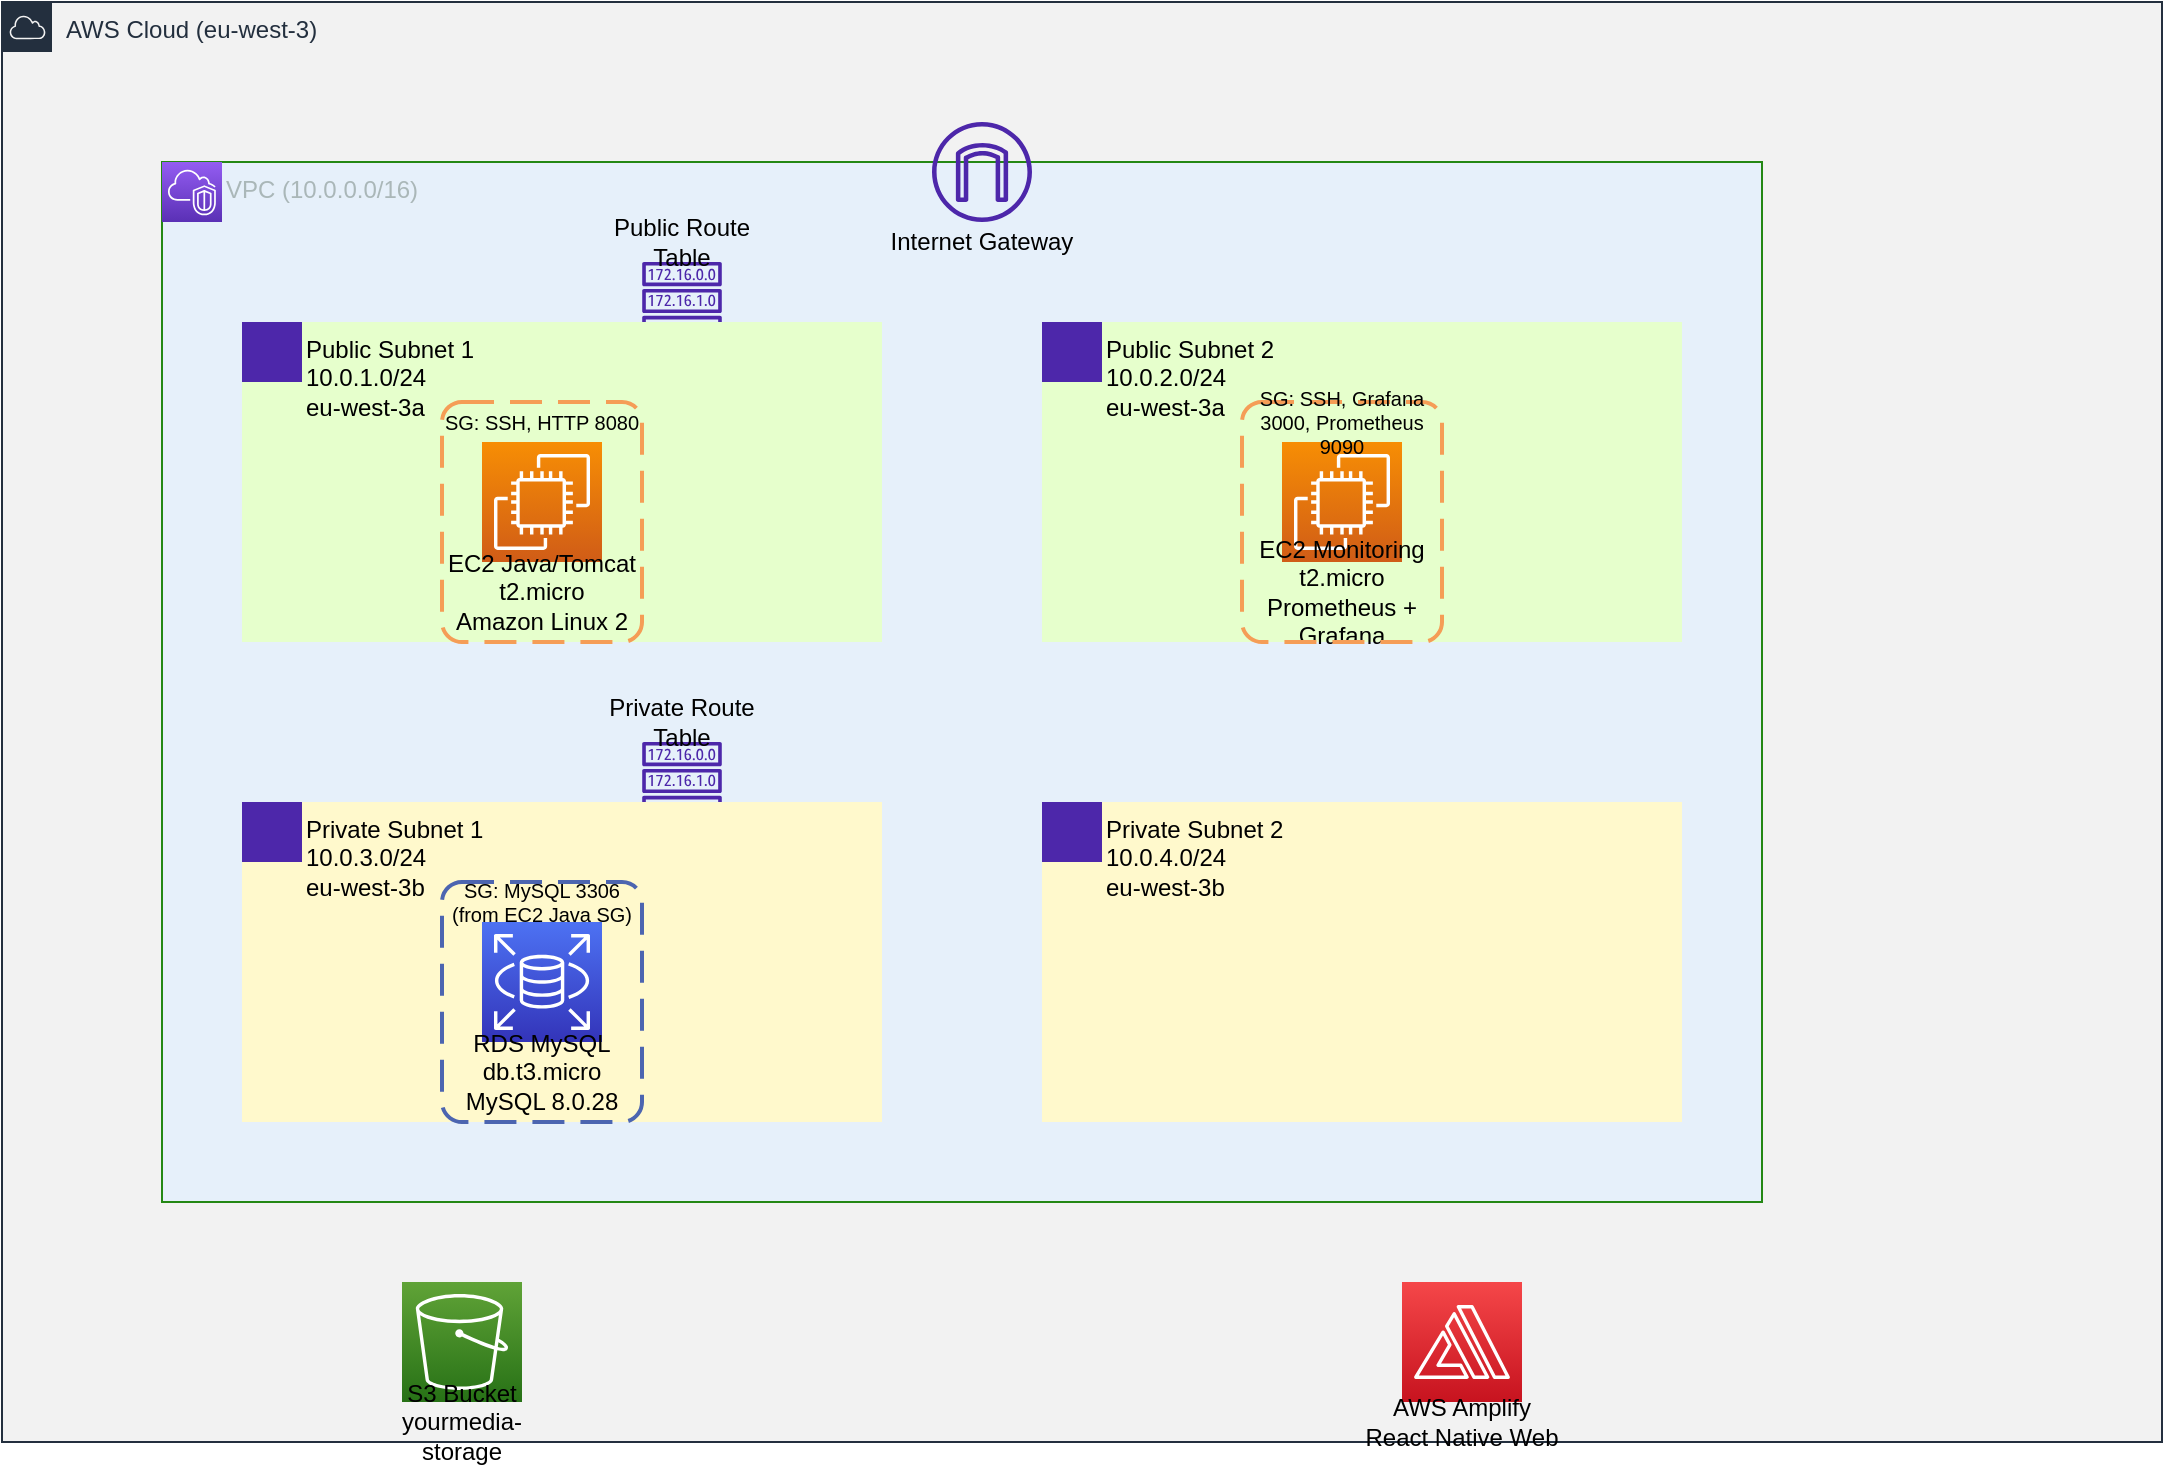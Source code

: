 <mxfile version="21.3.7">
  <diagram id="yourmedia-aws-architecture" name="YourMedia AWS Architecture">
    <mxGraphModel dx="1422" dy="798" grid="1" gridSize="10" guides="1" tooltips="1" connect="1" arrows="1" fold="1" page="1" pageScale="1" pageWidth="1169" pageHeight="827" math="0" shadow="0">
      <root>
        <mxCell id="0" />
        <mxCell id="1" parent="0" />
        <!-- AWS Cloud -->
        <mxCell id="aws-cloud" value="AWS Cloud (eu-west-3)" style="points=[[0,0],[0.25,0],[0.5,0],[0.75,0],[1,0],[1,0.25],[1,0.5],[1,0.75],[1,1],[0.75,1],[0.5,1],[0.25,1],[0,1],[0,0.75],[0,0.5],[0,0.25]];outlineConnect=0;gradientColor=none;html=1;whiteSpace=wrap;fontSize=12;fontStyle=0;container=1;pointerEvents=0;collapsible=0;recursiveResize=0;shape=mxgraph.aws4.group;grIcon=mxgraph.aws4.group_aws_cloud;strokeColor=#232F3E;fillColor=#F2F2F2;verticalAlign=top;align=left;spacingLeft=30;fontColor=#232F3E;dashed=0;" vertex="1" parent="1">
          <mxGeometry x="40" y="40" width="1080" height="720" as="geometry" />
        </mxCell>
        <!-- VPC -->
        <mxCell id="vpc" value="VPC (10.0.0.0/16)" style="points=[[0,0],[0.25,0],[0.5,0],[0.75,0],[1,0],[1,0.25],[1,0.5],[1,0.75],[1,1],[0.75,1],[0.5,1],[0.25,1],[0,1],[0,0.75],[0,0.5],[0,0.25]];outlineConnect=0;gradientColor=none;html=1;whiteSpace=wrap;fontSize=12;fontStyle=0;container=1;pointerEvents=0;collapsible=0;recursiveResize=0;shape=mxgraph.aws4.group;grIcon=mxgraph.aws4.group_vpc;strokeColor=#248814;fillColor=#E6F0FA;verticalAlign=top;align=left;spacingLeft=30;fontColor=#AAB7B8;dashed=0;" vertex="1" parent="aws-cloud">
          <mxGeometry x="80" y="80" width="800" height="520" as="geometry" />
        </mxCell>
        <!-- VPC Icon -->
        <mxCell id="vpc-icon" value="" style="sketch=0;points=[[0,0,0],[0.25,0,0],[0.5,0,0],[0.75,0,0],[1,0,0],[0,1,0],[0.25,1,0],[0.5,1,0],[0.75,1,0],[1,1,0],[0,0.25,0],[0,0.5,0],[0,0.75,0],[1,0.25,0],[1,0.5,0],[1,0.75,0]];outlineConnect=0;fontColor=#232F3E;gradientColor=#945DF2;gradientDirection=north;fillColor=#5A30B5;strokeColor=#ffffff;dashed=0;verticalLabelPosition=bottom;verticalAlign=top;align=center;html=1;fontSize=12;fontStyle=0;aspect=fixed;shape=mxgraph.aws4.resourceIcon;resIcon=mxgraph.aws4.vpc;" vertex="1" parent="vpc">
          <mxGeometry width="30" height="30" as="geometry" />
        </mxCell>
        
        <!-- Internet Gateway -->
        <mxCell id="internet-gateway" value="" style="sketch=0;outlineConnect=0;fontColor=#232F3E;gradientColor=none;fillColor=#4D27AA;strokeColor=none;dashed=0;verticalLabelPosition=bottom;verticalAlign=top;align=center;html=1;fontSize=12;fontStyle=0;aspect=fixed;pointerEvents=1;shape=mxgraph.aws4.internet_gateway;" vertex="1" parent="vpc">
          <mxGeometry x="385" y="-20" width="50" height="50" as="geometry" />
        </mxCell>
        
        <!-- Internet Gateway Label -->
        <mxCell id="internet-gateway-label" value="Internet Gateway" style="text;html=1;strokeColor=none;fillColor=none;align=center;verticalAlign=middle;whiteSpace=wrap;rounded=0;" vertex="1" parent="vpc">
          <mxGeometry x="360" y="30" width="100" height="20" as="geometry" />
        </mxCell>
        
        <!-- Public Route Table -->
        <mxCell id="public-route-table" value="" style="sketch=0;outlineConnect=0;fontColor=#232F3E;gradientColor=none;fillColor=#4D27AA;strokeColor=none;dashed=0;verticalLabelPosition=bottom;verticalAlign=top;align=center;html=1;fontSize=12;fontStyle=0;aspect=fixed;pointerEvents=1;shape=mxgraph.aws4.route_table;" vertex="1" parent="vpc">
          <mxGeometry x="240" y="50" width="40" height="39" as="geometry" />
        </mxCell>
        
        <!-- Public Route Table Label -->
        <mxCell id="public-route-table-label" value="Public Route Table" style="text;html=1;strokeColor=none;fillColor=none;align=center;verticalAlign=middle;whiteSpace=wrap;rounded=0;" vertex="1" parent="vpc">
          <mxGeometry x="210" y="30" width="100" height="20" as="geometry" />
        </mxCell>
        
        <!-- Private Route Table -->
        <mxCell id="private-route-table" value="" style="sketch=0;outlineConnect=0;fontColor=#232F3E;gradientColor=none;fillColor=#4D27AA;strokeColor=none;dashed=0;verticalLabelPosition=bottom;verticalAlign=top;align=center;html=1;fontSize=12;fontStyle=0;aspect=fixed;pointerEvents=1;shape=mxgraph.aws4.route_table;" vertex="1" parent="vpc">
          <mxGeometry x="240" y="290" width="40" height="39" as="geometry" />
        </mxCell>
        
        <!-- Private Route Table Label -->
        <mxCell id="private-route-table-label" value="Private Route Table" style="text;html=1;strokeColor=none;fillColor=none;align=center;verticalAlign=middle;whiteSpace=wrap;rounded=0;" vertex="1" parent="vpc">
          <mxGeometry x="210" y="270" width="100" height="20" as="geometry" />
        </mxCell>
        
        <!-- Public Subnet 1 -->
        <mxCell id="public-subnet-1" value="Public Subnet 1&#xa;10.0.1.0/24&#xa;eu-west-3a" style="points=[[0,0],[0.25,0],[0.5,0],[0.75,0],[1,0],[1,0.25],[1,0.5],[1,0.75],[1,1],[0.75,1],[0.5,1],[0.25,1],[0,1],[0,0.75],[0,0.5],[0,0.25]];outlineConnect=0;gradientColor=none;html=1;whiteSpace=wrap;fontSize=12;fontStyle=0;container=1;pointerEvents=0;collapsible=0;recursiveResize=0;shape=mxgraph.aws4.group;grIcon=mxgraph.aws4.group_security_group;grStroke=0;strokeColor=#248814;fillColor=#E6FFCC;verticalAlign=top;align=left;spacingLeft=30;fontColor=#000000;dashed=0;" vertex="1" parent="vpc">
          <mxGeometry x="40" y="80" width="320" height="160" as="geometry" />
        </mxCell>
        <!-- Subnet Icon -->
        <mxCell id="public-subnet-1-icon" value="" style="sketch=0;outlineConnect=0;fontColor=#232F3E;gradientColor=none;fillColor=#4D27AA;strokeColor=none;dashed=0;verticalLabelPosition=bottom;verticalAlign=top;align=center;html=1;fontSize=12;fontStyle=0;aspect=fixed;pointerEvents=1;shape=mxgraph.aws4.subnet;" vertex="1" parent="public-subnet-1">
          <mxGeometry width="30" height="30" as="geometry" />
        </mxCell>
        
        <!-- EC2 Java/Tomcat -->
        <mxCell id="ec2-java" value="" style="sketch=0;points=[[0,0,0],[0.25,0,0],[0.5,0,0],[0.75,0,0],[1,0,0],[0,1,0],[0.25,1,0],[0.5,1,0],[0.75,1,0],[1,1,0],[0,0.25,0],[0,0.5,0],[0,0.75,0],[1,0.25,0],[1,0.5,0],[1,0.75,0]];outlineConnect=0;fontColor=#232F3E;gradientColor=#F78E04;gradientDirection=north;fillColor=#D05C17;strokeColor=#ffffff;dashed=0;verticalLabelPosition=bottom;verticalAlign=top;align=center;html=1;fontSize=12;fontStyle=0;aspect=fixed;shape=mxgraph.aws4.resourceIcon;resIcon=mxgraph.aws4.ec2;" vertex="1" parent="public-subnet-1">
          <mxGeometry x="120" y="60" width="60" height="60" as="geometry" />
        </mxCell>
        
        <!-- EC2 Java/Tomcat Label -->
        <mxCell id="ec2-java-label" value="EC2 Java/Tomcat&#xa;t2.micro&#xa;Amazon Linux 2" style="text;html=1;strokeColor=none;fillColor=none;align=center;verticalAlign=middle;whiteSpace=wrap;rounded=0;" vertex="1" parent="public-subnet-1">
          <mxGeometry x="100" y="120" width="100" height="30" as="geometry" />
        </mxCell>
        
        <!-- EC2 Java Security Group -->
        <mxCell id="ec2-java-sg" value="" style="rounded=1;arcSize=10;dashed=1;strokeColor=#F59D56;fillColor=none;gradientColor=none;dashPattern=8 4;strokeWidth=2;" vertex="1" parent="public-subnet-1">
          <mxGeometry x="100" y="40" width="100" height="120" as="geometry" />
        </mxCell>
        
        <!-- EC2 Java Security Group Label -->
        <mxCell id="ec2-java-sg-label" value="SG: SSH, HTTP 8080" style="text;html=1;strokeColor=none;fillColor=none;align=center;verticalAlign=middle;whiteSpace=wrap;rounded=0;fontSize=10;" vertex="1" parent="public-subnet-1">
          <mxGeometry x="100" y="40" width="100" height="20" as="geometry" />
        </mxCell>
        
        <!-- Public Subnet 2 -->
        <mxCell id="public-subnet-2" value="Public Subnet 2&#xa;10.0.2.0/24&#xa;eu-west-3a" style="points=[[0,0],[0.25,0],[0.5,0],[0.75,0],[1,0],[1,0.25],[1,0.5],[1,0.75],[1,1],[0.75,1],[0.5,1],[0.25,1],[0,1],[0,0.75],[0,0.5],[0,0.25]];outlineConnect=0;gradientColor=none;html=1;whiteSpace=wrap;fontSize=12;fontStyle=0;container=1;pointerEvents=0;collapsible=0;recursiveResize=0;shape=mxgraph.aws4.group;grIcon=mxgraph.aws4.group_security_group;grStroke=0;strokeColor=#248814;fillColor=#E6FFCC;verticalAlign=top;align=left;spacingLeft=30;fontColor=#000000;dashed=0;" vertex="1" parent="vpc">
          <mxGeometry x="440" y="80" width="320" height="160" as="geometry" />
        </mxCell>
        <!-- Subnet Icon -->
        <mxCell id="public-subnet-2-icon" value="" style="sketch=0;outlineConnect=0;fontColor=#232F3E;gradientColor=none;fillColor=#4D27AA;strokeColor=none;dashed=0;verticalLabelPosition=bottom;verticalAlign=top;align=center;html=1;fontSize=12;fontStyle=0;aspect=fixed;pointerEvents=1;shape=mxgraph.aws4.subnet;" vertex="1" parent="public-subnet-2">
          <mxGeometry width="30" height="30" as="geometry" />
        </mxCell>
        
        <!-- EC2 Monitoring -->
        <mxCell id="ec2-monitoring" value="" style="sketch=0;points=[[0,0,0],[0.25,0,0],[0.5,0,0],[0.75,0,0],[1,0,0],[0,1,0],[0.25,1,0],[0.5,1,0],[0.75,1,0],[1,1,0],[0,0.25,0],[0,0.5,0],[0,0.75,0],[1,0.25,0],[1,0.5,0],[1,0.75,0]];outlineConnect=0;fontColor=#232F3E;gradientColor=#F78E04;gradientDirection=north;fillColor=#D05C17;strokeColor=#ffffff;dashed=0;verticalLabelPosition=bottom;verticalAlign=top;align=center;html=1;fontSize=12;fontStyle=0;aspect=fixed;shape=mxgraph.aws4.resourceIcon;resIcon=mxgraph.aws4.ec2;" vertex="1" parent="public-subnet-2">
          <mxGeometry x="120" y="60" width="60" height="60" as="geometry" />
        </mxCell>
        
        <!-- EC2 Monitoring Label -->
        <mxCell id="ec2-monitoring-label" value="EC2 Monitoring&#xa;t2.micro&#xa;Prometheus + Grafana" style="text;html=1;strokeColor=none;fillColor=none;align=center;verticalAlign=middle;whiteSpace=wrap;rounded=0;" vertex="1" parent="public-subnet-2">
          <mxGeometry x="100" y="120" width="100" height="30" as="geometry" />
        </mxCell>
        
        <!-- EC2 Monitoring Security Group -->
        <mxCell id="ec2-monitoring-sg" value="" style="rounded=1;arcSize=10;dashed=1;strokeColor=#F59D56;fillColor=none;gradientColor=none;dashPattern=8 4;strokeWidth=2;" vertex="1" parent="public-subnet-2">
          <mxGeometry x="100" y="40" width="100" height="120" as="geometry" />
        </mxCell>
        
        <!-- EC2 Monitoring Security Group Label -->
        <mxCell id="ec2-monitoring-sg-label" value="SG: SSH, Grafana 3000, Prometheus 9090" style="text;html=1;strokeColor=none;fillColor=none;align=center;verticalAlign=middle;whiteSpace=wrap;rounded=0;fontSize=10;" vertex="1" parent="public-subnet-2">
          <mxGeometry x="100" y="40" width="100" height="20" as="geometry" />
        </mxCell>
        
        <!-- Private Subnet 1 -->
        <mxCell id="private-subnet-1" value="Private Subnet 1&#xa;10.0.3.0/24&#xa;eu-west-3b" style="points=[[0,0],[0.25,0],[0.5,0],[0.75,0],[1,0],[1,0.25],[1,0.5],[1,0.75],[1,1],[0.75,1],[0.5,1],[0.25,1],[0,1],[0,0.75],[0,0.5],[0,0.25]];outlineConnect=0;gradientColor=none;html=1;whiteSpace=wrap;fontSize=12;fontStyle=0;container=1;pointerEvents=0;collapsible=0;recursiveResize=0;shape=mxgraph.aws4.group;grIcon=mxgraph.aws4.group_security_group;grStroke=0;strokeColor=#147EBA;fillColor=#FFF9CC;verticalAlign=top;align=left;spacingLeft=30;fontColor=#000000;dashed=0;" vertex="1" parent="vpc">
          <mxGeometry x="40" y="320" width="320" height="160" as="geometry" />
        </mxCell>
        <!-- Subnet Icon -->
        <mxCell id="private-subnet-1-icon" value="" style="sketch=0;outlineConnect=0;fontColor=#232F3E;gradientColor=none;fillColor=#4D27AA;strokeColor=none;dashed=0;verticalLabelPosition=bottom;verticalAlign=top;align=center;html=1;fontSize=12;fontStyle=0;aspect=fixed;pointerEvents=1;shape=mxgraph.aws4.subnet;" vertex="1" parent="private-subnet-1">
          <mxGeometry width="30" height="30" as="geometry" />
        </mxCell>
        
        <!-- RDS MySQL -->
        <mxCell id="rds-mysql" value="" style="sketch=0;points=[[0,0,0],[0.25,0,0],[0.5,0,0],[0.75,0,0],[1,0,0],[0,1,0],[0.25,1,0],[0.5,1,0],[0.75,1,0],[1,1,0],[0,0.25,0],[0,0.5,0],[0,0.75,0],[1,0.25,0],[1,0.5,0],[1,0.75,0]];outlineConnect=0;fontColor=#232F3E;gradientColor=#4D72F3;gradientDirection=north;fillColor=#3334B9;strokeColor=#ffffff;dashed=0;verticalLabelPosition=bottom;verticalAlign=top;align=center;html=1;fontSize=12;fontStyle=0;aspect=fixed;shape=mxgraph.aws4.resourceIcon;resIcon=mxgraph.aws4.rds;" vertex="1" parent="private-subnet-1">
          <mxGeometry x="120" y="60" width="60" height="60" as="geometry" />
        </mxCell>
        
        <!-- RDS MySQL Label -->
        <mxCell id="rds-mysql-label" value="RDS MySQL&#xa;db.t3.micro&#xa;MySQL 8.0.28" style="text;html=1;strokeColor=none;fillColor=none;align=center;verticalAlign=middle;whiteSpace=wrap;rounded=0;" vertex="1" parent="private-subnet-1">
          <mxGeometry x="100" y="120" width="100" height="30" as="geometry" />
        </mxCell>
        
        <!-- RDS Security Group -->
        <mxCell id="rds-sg" value="" style="rounded=1;arcSize=10;dashed=1;strokeColor=#4C65B0;fillColor=none;gradientColor=none;dashPattern=8 4;strokeWidth=2;" vertex="1" parent="private-subnet-1">
          <mxGeometry x="100" y="40" width="100" height="120" as="geometry" />
        </mxCell>
        
        <!-- RDS Security Group Label -->
        <mxCell id="rds-sg-label" value="SG: MySQL 3306 (from EC2 Java SG)" style="text;html=1;strokeColor=none;fillColor=none;align=center;verticalAlign=middle;whiteSpace=wrap;rounded=0;fontSize=10;" vertex="1" parent="private-subnet-1">
          <mxGeometry x="100" y="40" width="100" height="20" as="geometry" />
        </mxCell>
        
        <!-- Private Subnet 2 -->
        <mxCell id="private-subnet-2" value="Private Subnet 2&#xa;10.0.4.0/24&#xa;eu-west-3b" style="points=[[0,0],[0.25,0],[0.5,0],[0.75,0],[1,0],[1,0.25],[1,0.5],[1,0.75],[1,1],[0.75,1],[0.5,1],[0.25,1],[0,1],[0,0.75],[0,0.5],[0,0.25]];outlineConnect=0;gradientColor=none;html=1;whiteSpace=wrap;fontSize=12;fontStyle=0;container=1;pointerEvents=0;collapsible=0;recursiveResize=0;shape=mxgraph.aws4.group;grIcon=mxgraph.aws4.group_security_group;grStroke=0;strokeColor=#147EBA;fillColor=#FFF9CC;verticalAlign=top;align=left;spacingLeft=30;fontColor=#000000;dashed=0;" vertex="1" parent="vpc">
          <mxGeometry x="440" y="320" width="320" height="160" as="geometry" />
        </mxCell>
        <!-- Subnet Icon -->
        <mxCell id="private-subnet-2-icon" value="" style="sketch=0;outlineConnect=0;fontColor=#232F3E;gradientColor=none;fillColor=#4D27AA;strokeColor=none;dashed=0;verticalLabelPosition=bottom;verticalAlign=top;align=center;html=1;fontSize=12;fontStyle=0;aspect=fixed;pointerEvents=1;shape=mxgraph.aws4.subnet;" vertex="1" parent="private-subnet-2">
          <mxGeometry width="30" height="30" as="geometry" />
        </mxCell>
        
        <!-- S3 Bucket -->
        <mxCell id="s3-bucket" value="" style="sketch=0;points=[[0,0,0],[0.25,0,0],[0.5,0,0],[0.75,0,0],[1,0,0],[0,1,0],[0.25,1,0],[0.5,1,0],[0.75,1,0],[1,1,0],[0,0.25,0],[0,0.5,0],[0,0.75,0],[1,0.25,0],[1,0.5,0],[1,0.75,0]];outlineConnect=0;fontColor=#232F3E;gradientColor=#60A337;gradientDirection=north;fillColor=#277116;strokeColor=#ffffff;dashed=0;verticalLabelPosition=bottom;verticalAlign=top;align=center;html=1;fontSize=12;fontStyle=0;aspect=fixed;shape=mxgraph.aws4.resourceIcon;resIcon=mxgraph.aws4.s3;" vertex="1" parent="aws-cloud">
          <mxGeometry x="200" y="640" width="60" height="60" as="geometry" />
        </mxCell>
        
        <!-- S3 Bucket Label -->
        <mxCell id="s3-bucket-label" value="S3 Bucket&#xa;yourmedia-storage" style="text;html=1;strokeColor=none;fillColor=none;align=center;verticalAlign=middle;whiteSpace=wrap;rounded=0;" vertex="1" parent="aws-cloud">
          <mxGeometry x="180" y="700" width="100" height="20" as="geometry" />
        </mxCell>
        
        <!-- AWS Amplify -->
        <mxCell id="amplify" value="" style="sketch=0;points=[[0,0,0],[0.25,0,0],[0.5,0,0],[0.75,0,0],[1,0,0],[0,1,0],[0.25,1,0],[0.5,1,0],[0.75,1,0],[1,1,0],[0,0.25,0],[0,0.5,0],[0,0.75,0],[1,0.25,0],[1,0.5,0],[1,0.75,0]];outlineConnect=0;fontColor=#232F3E;gradientColor=#F54749;gradientDirection=north;fillColor=#C7131F;strokeColor=#ffffff;dashed=0;verticalLabelPosition=bottom;verticalAlign=top;align=center;html=1;fontSize=12;fontStyle=0;aspect=fixed;shape=mxgraph.aws4.resourceIcon;resIcon=mxgraph.aws4.amplify;" vertex="1" parent="aws-cloud">
          <mxGeometry x="700" y="640" width="60" height="60" as="geometry" />
        </mxCell>
        
        <!-- AWS Amplify Label -->
        <mxCell id="amplify-label" value="AWS Amplify&#xa;React Native Web" style="text;html=1;strokeColor=none;fillColor=none;align=center;verticalAlign=middle;whiteSpace=wrap;rounded=0;" vertex="1" parent="aws-cloud">
          <mxGeometry x="680" y="700" width="100" height="20" as="geometry" />
        </mxCell>
      </root>
    </mxGraphModel>
  </diagram>
</mxfile>
